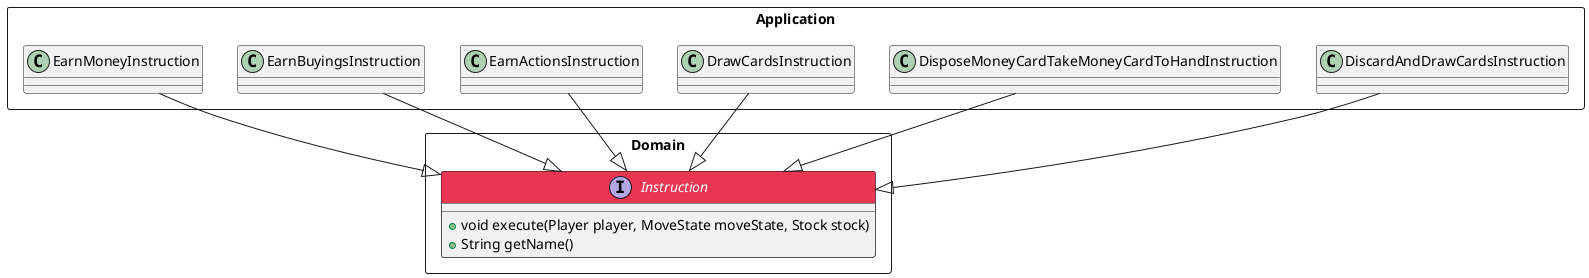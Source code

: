 @startuml

skinparam classFontColor automatic
skinparam classHeaderBackgroundColor<<Important>> #EA3652
hide stereotype

package Domain <<Rectangle>> {

    interface Instruction {
        + void execute(Player player, MoveState moveState, Stock stock)
        + String getName()
    }

}

package Application <<Rectangle>> {

    class DiscardAndDrawCardsInstruction {
    }

    class DisposeMoneyCardTakeMoneyCardToHandInstruction {
    }

    class DrawCardsInstruction {
    }

    class EarnActionsInstruction {
    }

    class EarnBuyingsInstruction {
    }

    class EarnMoneyInstruction {
    }

}

Instruction<<Important>>

DiscardAndDrawCardsInstruction --|> Instruction
DisposeMoneyCardTakeMoneyCardToHandInstruction --|> Instruction
DrawCardsInstruction --|> Instruction
EarnActionsInstruction --|> Instruction
EarnBuyingsInstruction --|> Instruction
EarnMoneyInstruction --|> Instruction

@enduml